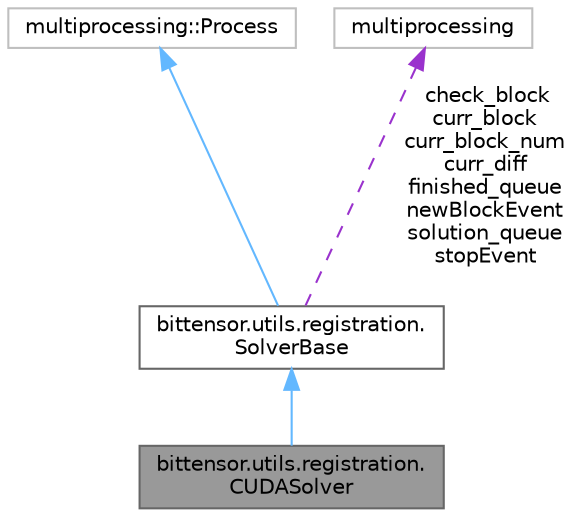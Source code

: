 digraph "bittensor.utils.registration.CUDASolver"
{
 // LATEX_PDF_SIZE
  bgcolor="transparent";
  edge [fontname=Helvetica,fontsize=10,labelfontname=Helvetica,labelfontsize=10];
  node [fontname=Helvetica,fontsize=10,shape=box,height=0.2,width=0.4];
  Node1 [label="bittensor.utils.registration.\lCUDASolver",height=0.2,width=0.4,color="gray40", fillcolor="grey60", style="filled", fontcolor="black",tooltip=" "];
  Node2 -> Node1 [dir="back",color="steelblue1",style="solid"];
  Node2 [label="bittensor.utils.registration.\lSolverBase",height=0.2,width=0.4,color="gray40", fillcolor="white", style="filled",URL="$classbittensor_1_1utils_1_1registration_1_1_solver_base.html",tooltip=" "];
  Node3 -> Node2 [dir="back",color="steelblue1",style="solid"];
  Node3 [label="multiprocessing::Process",height=0.2,width=0.4,color="grey75", fillcolor="white", style="filled",tooltip=" "];
  Node4 -> Node2 [dir="back",color="darkorchid3",style="dashed",label=" check_block\ncurr_block\ncurr_block_num\ncurr_diff\nfinished_queue\nnewBlockEvent\nsolution_queue\nstopEvent" ];
  Node4 [label="multiprocessing",height=0.2,width=0.4,color="grey75", fillcolor="white", style="filled",tooltip=" "];
}
